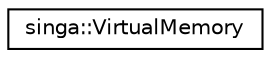 digraph "Graphical Class Hierarchy"
{
  edge [fontname="Helvetica",fontsize="10",labelfontname="Helvetica",labelfontsize="10"];
  node [fontname="Helvetica",fontsize="10",shape=record];
  rankdir="LR";
  Node0 [label="singa::VirtualMemory",height=0.2,width=0.4,color="black", fillcolor="white", style="filled",URL="$classsinga_1_1VirtualMemory.html",tooltip="Manage device memory pool including garbage collection, memory opt. "];
}
